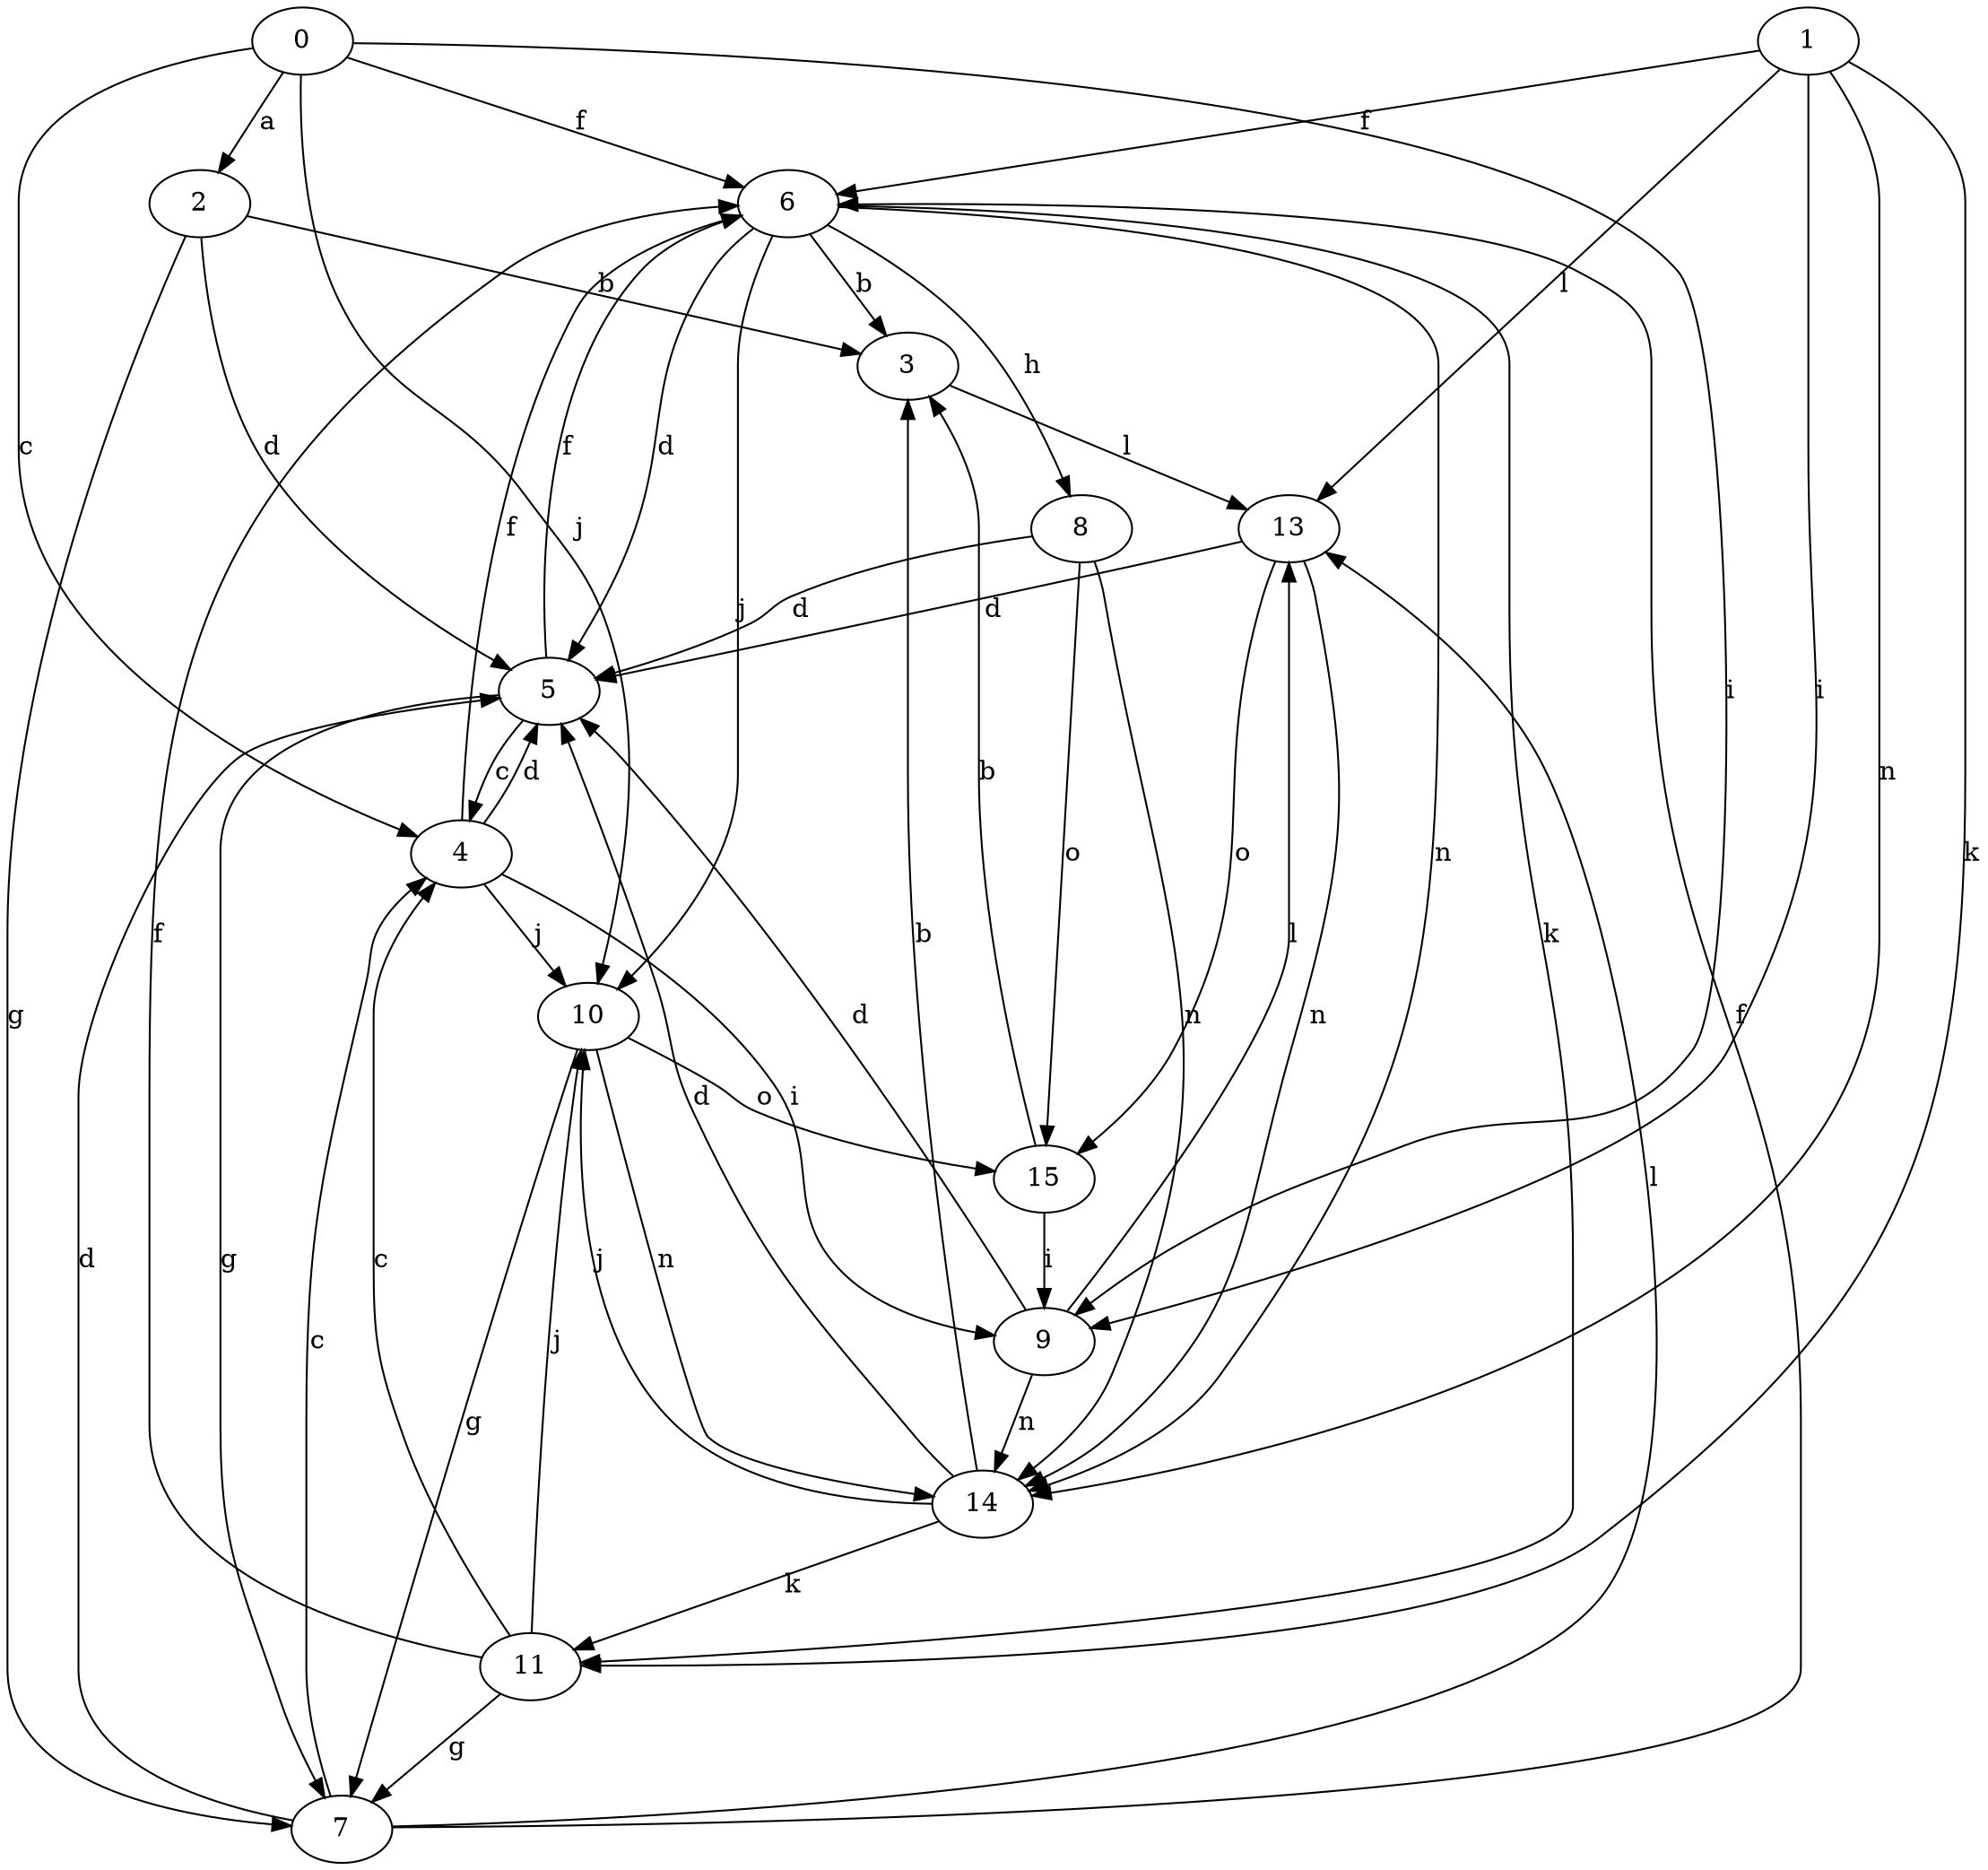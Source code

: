 strict digraph  {
1;
2;
3;
4;
5;
6;
0;
7;
8;
9;
10;
11;
13;
14;
15;
1 -> 6  [label=f];
1 -> 9  [label=i];
1 -> 11  [label=k];
1 -> 13  [label=l];
1 -> 14  [label=n];
2 -> 3  [label=b];
2 -> 5  [label=d];
2 -> 7  [label=g];
3 -> 13  [label=l];
4 -> 5  [label=d];
4 -> 6  [label=f];
4 -> 9  [label=i];
4 -> 10  [label=j];
5 -> 4  [label=c];
5 -> 6  [label=f];
5 -> 7  [label=g];
6 -> 3  [label=b];
6 -> 5  [label=d];
6 -> 8  [label=h];
6 -> 10  [label=j];
6 -> 11  [label=k];
6 -> 14  [label=n];
0 -> 2  [label=a];
0 -> 4  [label=c];
0 -> 6  [label=f];
0 -> 9  [label=i];
0 -> 10  [label=j];
7 -> 4  [label=c];
7 -> 5  [label=d];
7 -> 6  [label=f];
7 -> 13  [label=l];
8 -> 5  [label=d];
8 -> 14  [label=n];
8 -> 15  [label=o];
9 -> 5  [label=d];
9 -> 13  [label=l];
9 -> 14  [label=n];
10 -> 7  [label=g];
10 -> 14  [label=n];
10 -> 15  [label=o];
11 -> 4  [label=c];
11 -> 6  [label=f];
11 -> 7  [label=g];
11 -> 10  [label=j];
13 -> 5  [label=d];
13 -> 14  [label=n];
13 -> 15  [label=o];
14 -> 3  [label=b];
14 -> 5  [label=d];
14 -> 10  [label=j];
14 -> 11  [label=k];
15 -> 3  [label=b];
15 -> 9  [label=i];
}
